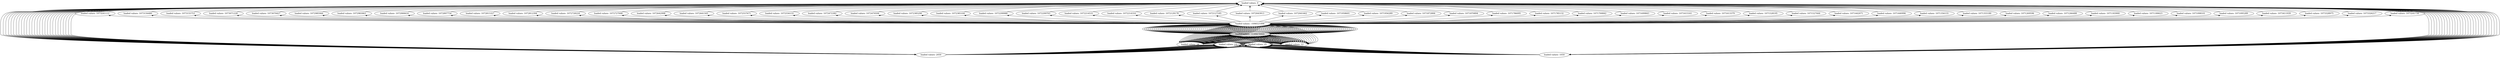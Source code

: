 digraph {
	"loaded values- 0"
	"loaded values- 2050"
	"loaded values- 2050" -> "loaded values- 0" [dir=back]
	"loaded values- 13"
	"loaded values- 13" -> "loaded values- 2050" [dir=back]
	"loaded values- -1246676664"
	"loaded values- -1246676664" -> "loaded values- 13" [dir=back]
	"loaded values- -1090521896"
	"loaded values- -1090521896" -> "loaded values- -1246676664" [dir=back]
	"loaded values- 12"
	"loaded values- 12" -> "loaded values- -1090521896" [dir=back]
	"loaded values- -1246676664"
	"loaded values- -1246676664" -> "loaded values- 12" [dir=back]
	"loaded values- -1090521896"
	"loaded values- -1090521896" -> "loaded values- -1246676664" [dir=back]
	"loaded values- 1073411939"
	"loaded values- 1073411939" -> "loaded values- -1090521896" [dir=back]
	"loaded values- 0"
	"loaded values- 0" -> "loaded values- 1073411939" [dir=back]
	"loaded values- 1050"
	"loaded values- 1050" -> "loaded values- 0" [dir=back]
	"loaded values- 25"
	"loaded values- 25" -> "loaded values- 1050" [dir=back]
	"loaded values- -1246676664"
	"loaded values- -1246676664" -> "loaded values- 25" [dir=back]
	"loaded values- -1090521896"
	"loaded values- -1090521896" -> "loaded values- -1246676664" [dir=back]
	"loaded values- 24"
	"loaded values- 24" -> "loaded values- -1090521896" [dir=back]
	"loaded values- -1246676664"
	"loaded values- -1246676664" -> "loaded values- 24" [dir=back]
	"loaded values- -1090521896"
	"loaded values- -1090521896" -> "loaded values- -1246676664" [dir=back]
	"loaded values- 1073328975"
	"loaded values- 1073328975" -> "loaded values- -1090521896" [dir=back]
	"loaded values- 0"
	"loaded values- 0" -> "loaded values- 1073328975" [dir=back]
	"loaded values- 2050"
	"loaded values- 2050" -> "loaded values- 0" [dir=back]
	"loaded values- 13"
	"loaded values- 13" -> "loaded values- 2050" [dir=back]
	"loaded values- -1246676664"
	"loaded values- -1246676664" -> "loaded values- 13" [dir=back]
	"loaded values- -1090521896"
	"loaded values- -1090521896" -> "loaded values- -1246676664" [dir=back]
	"loaded values- 12"
	"loaded values- 12" -> "loaded values- -1090521896" [dir=back]
	"loaded values- -1246676664"
	"loaded values- -1246676664" -> "loaded values- 12" [dir=back]
	"loaded values- -1090521896"
	"loaded values- -1090521896" -> "loaded values- -1246676664" [dir=back]
	"loaded values- 1073326217"
	"loaded values- 1073326217" -> "loaded values- -1090521896" [dir=back]
	"loaded values- 0"
	"loaded values- 0" -> "loaded values- 1073326217" [dir=back]
	"loaded values- 1050"
	"loaded values- 1050" -> "loaded values- 0" [dir=back]
	"loaded values- 25"
	"loaded values- 25" -> "loaded values- 1050" [dir=back]
	"loaded values- -1246676664"
	"loaded values- -1246676664" -> "loaded values- 25" [dir=back]
	"loaded values- -1090521896"
	"loaded values- -1090521896" -> "loaded values- -1246676664" [dir=back]
	"loaded values- 24"
	"loaded values- 24" -> "loaded values- -1090521896" [dir=back]
	"loaded values- -1246676664"
	"loaded values- -1246676664" -> "loaded values- 24" [dir=back]
	"loaded values- -1090521896"
	"loaded values- -1090521896" -> "loaded values- -1246676664" [dir=back]
	"loaded values- 1073241730"
	"loaded values- 1073241730" -> "loaded values- -1090521896" [dir=back]
	"loaded values- 0"
	"loaded values- 0" -> "loaded values- 1073241730" [dir=back]
	"loaded values- 2050"
	"loaded values- 2050" -> "loaded values- 0" [dir=back]
	"loaded values- 13"
	"loaded values- 13" -> "loaded values- 2050" [dir=back]
	"loaded values- -1246676664"
	"loaded values- -1246676664" -> "loaded values- 13" [dir=back]
	"loaded values- -1090521896"
	"loaded values- -1090521896" -> "loaded values- -1246676664" [dir=back]
	"loaded values- 12"
	"loaded values- 12" -> "loaded values- -1090521896" [dir=back]
	"loaded values- -1246676664"
	"loaded values- -1246676664" -> "loaded values- 12" [dir=back]
	"loaded values- -1090521896"
	"loaded values- -1090521896" -> "loaded values- -1246676664" [dir=back]
	"loaded values- 1073241112"
	"loaded values- 1073241112" -> "loaded values- -1090521896" [dir=back]
	"loaded values- 0"
	"loaded values- 0" -> "loaded values- 1073241112" [dir=back]
	"loaded values- 1050"
	"loaded values- 1050" -> "loaded values- 0" [dir=back]
	"loaded values- 25"
	"loaded values- 25" -> "loaded values- 1050" [dir=back]
	"loaded values- -1246676664"
	"loaded values- -1246676664" -> "loaded values- 25" [dir=back]
	"loaded values- -1090521896"
	"loaded values- -1090521896" -> "loaded values- -1246676664" [dir=back]
	"loaded values- 24"
	"loaded values- 24" -> "loaded values- -1090521896" [dir=back]
	"loaded values- -1246676664"
	"loaded values- -1246676664" -> "loaded values- 24" [dir=back]
	"loaded values- -1090521896"
	"loaded values- -1090521896" -> "loaded values- -1246676664" [dir=back]
	"loaded values- 1073156480"
	"loaded values- 1073156480" -> "loaded values- -1090521896" [dir=back]
	"loaded values- 0"
	"loaded values- 0" -> "loaded values- 1073156480" [dir=back]
	"loaded values- 2050"
	"loaded values- 2050" -> "loaded values- 0" [dir=back]
	"loaded values- 13"
	"loaded values- 13" -> "loaded values- 2050" [dir=back]
	"loaded values- -1246676664"
	"loaded values- -1246676664" -> "loaded values- 13" [dir=back]
	"loaded values- -1090521896"
	"loaded values- -1090521896" -> "loaded values- -1246676664" [dir=back]
	"loaded values- 12"
	"loaded values- 12" -> "loaded values- -1090521896" [dir=back]
	"loaded values- -1246676664"
	"loaded values- -1246676664" -> "loaded values- 12" [dir=back]
	"loaded values- -1090521896"
	"loaded values- -1090521896" -> "loaded values- -1246676664" [dir=back]
	"loaded values- 1073155753"
	"loaded values- 1073155753" -> "loaded values- -1090521896" [dir=back]
	"loaded values- 0"
	"loaded values- 0" -> "loaded values- 1073155753" [dir=back]
	"loaded values- 1050"
	"loaded values- 1050" -> "loaded values- 0" [dir=back]
	"loaded values- 25"
	"loaded values- 25" -> "loaded values- 1050" [dir=back]
	"loaded values- -1246676664"
	"loaded values- -1246676664" -> "loaded values- 25" [dir=back]
	"loaded values- -1090521896"
	"loaded values- -1090521896" -> "loaded values- -1246676664" [dir=back]
	"loaded values- 24"
	"loaded values- 24" -> "loaded values- -1090521896" [dir=back]
	"loaded values- -1246676664"
	"loaded values- -1246676664" -> "loaded values- 24" [dir=back]
	"loaded values- -1090521896"
	"loaded values- -1090521896" -> "loaded values- -1246676664" [dir=back]
	"loaded values- 1073071228"
	"loaded values- 1073071228" -> "loaded values- -1090521896" [dir=back]
	"loaded values- 0"
	"loaded values- 0" -> "loaded values- 1073071228" [dir=back]
	"loaded values- 2050"
	"loaded values- 2050" -> "loaded values- 0" [dir=back]
	"loaded values- 13"
	"loaded values- 13" -> "loaded values- 2050" [dir=back]
	"loaded values- -1246676664"
	"loaded values- -1246676664" -> "loaded values- 13" [dir=back]
	"loaded values- -1090521896"
	"loaded values- -1090521896" -> "loaded values- -1246676664" [dir=back]
	"loaded values- 12"
	"loaded values- 12" -> "loaded values- -1090521896" [dir=back]
	"loaded values- -1246676664"
	"loaded values- -1246676664" -> "loaded values- 12" [dir=back]
	"loaded values- -1090521896"
	"loaded values- -1090521896" -> "loaded values- -1246676664" [dir=back]
	"loaded values- 1073070427"
	"loaded values- 1073070427" -> "loaded values- -1090521896" [dir=back]
	"loaded values- 0"
	"loaded values- 0" -> "loaded values- 1073070427" [dir=back]
	"loaded values- 1050"
	"loaded values- 1050" -> "loaded values- 0" [dir=back]
	"loaded values- 25"
	"loaded values- 25" -> "loaded values- 1050" [dir=back]
	"loaded values- -1246676664"
	"loaded values- -1246676664" -> "loaded values- 25" [dir=back]
	"loaded values- -1090521896"
	"loaded values- -1090521896" -> "loaded values- -1246676664" [dir=back]
	"loaded values- 24"
	"loaded values- 24" -> "loaded values- -1090521896" [dir=back]
	"loaded values- -1246676664"
	"loaded values- -1246676664" -> "loaded values- 24" [dir=back]
	"loaded values- -1090521896"
	"loaded values- -1090521896" -> "loaded values- -1246676664" [dir=back]
	"loaded values- 1072985944"
	"loaded values- 1072985944" -> "loaded values- -1090521896" [dir=back]
	"loaded values- 0"
	"loaded values- 0" -> "loaded values- 1072985944" [dir=back]
	"loaded values- 2050"
	"loaded values- 2050" -> "loaded values- 0" [dir=back]
	"loaded values- 13"
	"loaded values- 13" -> "loaded values- 2050" [dir=back]
	"loaded values- -1246676664"
	"loaded values- -1246676664" -> "loaded values- 13" [dir=back]
	"loaded values- -1090521896"
	"loaded values- -1090521896" -> "loaded values- -1246676664" [dir=back]
	"loaded values- 12"
	"loaded values- 12" -> "loaded values- -1090521896" [dir=back]
	"loaded values- -1246676664"
	"loaded values- -1246676664" -> "loaded values- 12" [dir=back]
	"loaded values- -1090521896"
	"loaded values- -1090521896" -> "loaded values- -1246676664" [dir=back]
	"loaded values- 1072983063"
	"loaded values- 1072983063" -> "loaded values- -1090521896" [dir=back]
	"loaded values- 0"
	"loaded values- 0" -> "loaded values- 1072983063" [dir=back]
	"loaded values- 1050"
	"loaded values- 1050" -> "loaded values- 0" [dir=back]
	"loaded values- 25"
	"loaded values- 25" -> "loaded values- 1050" [dir=back]
	"loaded values- -1246676664"
	"loaded values- -1246676664" -> "loaded values- 25" [dir=back]
	"loaded values- -1090521896"
	"loaded values- -1090521896" -> "loaded values- -1246676664" [dir=back]
	"loaded values- 24"
	"loaded values- 24" -> "loaded values- -1090521896" [dir=back]
	"loaded values- -1246676664"
	"loaded values- -1246676664" -> "loaded values- 24" [dir=back]
	"loaded values- -1090521896"
	"loaded values- -1090521896" -> "loaded values- -1246676664" [dir=back]
	"loaded values- 1072900616"
	"loaded values- 1072900616" -> "loaded values- -1090521896" [dir=back]
	"loaded values- 0"
	"loaded values- 0" -> "loaded values- 1072900616" [dir=back]
	"loaded values- 2050"
	"loaded values- 2050" -> "loaded values- 0" [dir=back]
	"loaded values- 13"
	"loaded values- 13" -> "loaded values- 2050" [dir=back]
	"loaded values- -1246676664"
	"loaded values- -1246676664" -> "loaded values- 13" [dir=back]
	"loaded values- -1090521896"
	"loaded values- -1090521896" -> "loaded values- -1246676664" [dir=back]
	"loaded values- 12"
	"loaded values- 12" -> "loaded values- -1090521896" [dir=back]
	"loaded values- -1246676664"
	"loaded values- -1246676664" -> "loaded values- 12" [dir=back]
	"loaded values- -1090521896"
	"loaded values- -1090521896" -> "loaded values- -1246676664" [dir=back]
	"loaded values- 1072897754"
	"loaded values- 1072897754" -> "loaded values- -1090521896" [dir=back]
	"loaded values- 0"
	"loaded values- 0" -> "loaded values- 1072897754" [dir=back]
	"loaded values- 1050"
	"loaded values- 1050" -> "loaded values- 0" [dir=back]
	"loaded values- 25"
	"loaded values- 25" -> "loaded values- 1050" [dir=back]
	"loaded values- -1246676664"
	"loaded values- -1246676664" -> "loaded values- 25" [dir=back]
	"loaded values- -1090521896"
	"loaded values- -1090521896" -> "loaded values- -1246676664" [dir=back]
	"loaded values- 24"
	"loaded values- 24" -> "loaded values- -1090521896" [dir=back]
	"loaded values- -1246676664"
	"loaded values- -1246676664" -> "loaded values- 24" [dir=back]
	"loaded values- -1090521896"
	"loaded values- -1090521896" -> "loaded values- -1246676664" [dir=back]
	"loaded values- 1072815327"
	"loaded values- 1072815327" -> "loaded values- -1090521896" [dir=back]
	"loaded values- 0"
	"loaded values- 0" -> "loaded values- 1072815327" [dir=back]
	"loaded values- 2050"
	"loaded values- 2050" -> "loaded values- 0" [dir=back]
	"loaded values- 13"
	"loaded values- 13" -> "loaded values- 2050" [dir=back]
	"loaded values- -1246676664"
	"loaded values- -1246676664" -> "loaded values- 13" [dir=back]
	"loaded values- -1090521896"
	"loaded values- -1090521896" -> "loaded values- -1246676664" [dir=back]
	"loaded values- 12"
	"loaded values- 12" -> "loaded values- -1090521896" [dir=back]
	"loaded values- -1246676664"
	"loaded values- -1246676664" -> "loaded values- 12" [dir=back]
	"loaded values- -1090521896"
	"loaded values- -1090521896" -> "loaded values- -1246676664" [dir=back]
	"loaded values- 1072812394"
	"loaded values- 1072812394" -> "loaded values- -1090521896" [dir=back]
	"loaded values- 0"
	"loaded values- 0" -> "loaded values- 1072812394" [dir=back]
	"loaded values- 1050"
	"loaded values- 1050" -> "loaded values- 0" [dir=back]
	"loaded values- 25"
	"loaded values- 25" -> "loaded values- 1050" [dir=back]
	"loaded values- -1246676664"
	"loaded values- -1246676664" -> "loaded values- 25" [dir=back]
	"loaded values- -1090521896"
	"loaded values- -1090521896" -> "loaded values- -1246676664" [dir=back]
	"loaded values- 24"
	"loaded values- 24" -> "loaded values- -1090521896" [dir=back]
	"loaded values- -1246676664"
	"loaded values- -1246676664" -> "loaded values- 24" [dir=back]
	"loaded values- -1090521896"
	"loaded values- -1090521896" -> "loaded values- -1246676664" [dir=back]
	"loaded values- 1072728224"
	"loaded values- 1072728224" -> "loaded values- -1090521896" [dir=back]
	"loaded values- 0"
	"loaded values- 0" -> "loaded values- 1072728224" [dir=back]
	"loaded values- 2050"
	"loaded values- 2050" -> "loaded values- 0" [dir=back]
	"loaded values- 13"
	"loaded values- 13" -> "loaded values- 2050" [dir=back]
	"loaded values- -1246676664"
	"loaded values- -1246676664" -> "loaded values- 13" [dir=back]
	"loaded values- -1090521896"
	"loaded values- -1090521896" -> "loaded values- -1246676664" [dir=back]
	"loaded values- 12"
	"loaded values- 12" -> "loaded values- -1090521896" [dir=back]
	"loaded values- -1246676664"
	"loaded values- -1246676664" -> "loaded values- 12" [dir=back]
	"loaded values- -1090521896"
	"loaded values- -1090521896" -> "loaded values- -1246676664" [dir=back]
	"loaded values- 1072727008"
	"loaded values- 1072727008" -> "loaded values- -1090521896" [dir=back]
	"loaded values- 0"
	"loaded values- 0" -> "loaded values- 1072727008" [dir=back]
	"loaded values- 1050"
	"loaded values- 1050" -> "loaded values- 0" [dir=back]
	"loaded values- 25"
	"loaded values- 25" -> "loaded values- 1050" [dir=back]
	"loaded values- -1246676664"
	"loaded values- -1246676664" -> "loaded values- 25" [dir=back]
	"loaded values- -1090521896"
	"loaded values- -1090521896" -> "loaded values- -1246676664" [dir=back]
	"loaded values- 24"
	"loaded values- 24" -> "loaded values- -1090521896" [dir=back]
	"loaded values- -1246676664"
	"loaded values- -1246676664" -> "loaded values- 24" [dir=back]
	"loaded values- -1090521896"
	"loaded values- -1090521896" -> "loaded values- -1246676664" [dir=back]
	"loaded values- 1072642998"
	"loaded values- 1072642998" -> "loaded values- -1090521896" [dir=back]
	"loaded values- 0"
	"loaded values- 0" -> "loaded values- 1072642998" [dir=back]
	"loaded values- 2050"
	"loaded values- 2050" -> "loaded values- 0" [dir=back]
	"loaded values- 13"
	"loaded values- 13" -> "loaded values- 2050" [dir=back]
	"loaded values- -1246676664"
	"loaded values- -1246676664" -> "loaded values- 13" [dir=back]
	"loaded values- -1090521896"
	"loaded values- -1090521896" -> "loaded values- -1246676664" [dir=back]
	"loaded values- 12"
	"loaded values- 12" -> "loaded values- -1090521896" [dir=back]
	"loaded values- -1246676664"
	"loaded values- -1246676664" -> "loaded values- 12" [dir=back]
	"loaded values- -1090521896"
	"loaded values- -1090521896" -> "loaded values- -1246676664" [dir=back]
	"loaded values- 1072641505"
	"loaded values- 1072641505" -> "loaded values- -1090521896" [dir=back]
	"loaded values- 0"
	"loaded values- 0" -> "loaded values- 1072641505" [dir=back]
	"loaded values- 1050"
	"loaded values- 1050" -> "loaded values- 0" [dir=back]
	"loaded values- 25"
	"loaded values- 25" -> "loaded values- 1050" [dir=back]
	"loaded values- -1246676664"
	"loaded values- -1246676664" -> "loaded values- 25" [dir=back]
	"loaded values- -1090521896"
	"loaded values- -1090521896" -> "loaded values- -1246676664" [dir=back]
	"loaded values- 24"
	"loaded values- 24" -> "loaded values- -1090521896" [dir=back]
	"loaded values- -1246676664"
	"loaded values- -1246676664" -> "loaded values- 24" [dir=back]
	"loaded values- -1090521896"
	"loaded values- -1090521896" -> "loaded values- -1246676664" [dir=back]
	"loaded values- 1072557671"
	"loaded values- 1072557671" -> "loaded values- -1090521896" [dir=back]
	"loaded values- 0"
	"loaded values- 0" -> "loaded values- 1072557671" [dir=back]
	"loaded values- 2050"
	"loaded values- 2050" -> "loaded values- 0" [dir=back]
	"loaded values- 13"
	"loaded values- 13" -> "loaded values- 2050" [dir=back]
	"loaded values- -1246676664"
	"loaded values- -1246676664" -> "loaded values- 13" [dir=back]
	"loaded values- -1090521896"
	"loaded values- -1090521896" -> "loaded values- -1246676664" [dir=back]
	"loaded values- 12"
	"loaded values- 12" -> "loaded values- -1090521896" [dir=back]
	"loaded values- -1246676664"
	"loaded values- -1246676664" -> "loaded values- 12" [dir=back]
	"loaded values- -1090521896"
	"loaded values- -1090521896" -> "loaded values- -1246676664" [dir=back]
	"loaded values- 1072556155"
	"loaded values- 1072556155" -> "loaded values- -1090521896" [dir=back]
	"loaded values- 0"
	"loaded values- 0" -> "loaded values- 1072556155" [dir=back]
	"loaded values- 1050"
	"loaded values- 1050" -> "loaded values- 0" [dir=back]
	"loaded values- 25"
	"loaded values- 25" -> "loaded values- 1050" [dir=back]
	"loaded values- -1246676664"
	"loaded values- -1246676664" -> "loaded values- 25" [dir=back]
	"loaded values- -1090521896"
	"loaded values- -1090521896" -> "loaded values- -1246676664" [dir=back]
	"loaded values- 24"
	"loaded values- 24" -> "loaded values- -1090521896" [dir=back]
	"loaded values- -1246676664"
	"loaded values- -1246676664" -> "loaded values- 24" [dir=back]
	"loaded values- -1090521896"
	"loaded values- -1090521896" -> "loaded values- -1246676664" [dir=back]
	"loaded values- 1072472382"
	"loaded values- 1072472382" -> "loaded values- -1090521896" [dir=back]
	"loaded values- 0"
	"loaded values- 0" -> "loaded values- 1072472382" [dir=back]
	"loaded values- 2050"
	"loaded values- 2050" -> "loaded values- 0" [dir=back]
	"loaded values- 13"
	"loaded values- 13" -> "loaded values- 2050" [dir=back]
	"loaded values- -1246676664"
	"loaded values- -1246676664" -> "loaded values- 13" [dir=back]
	"loaded values- -1090521896"
	"loaded values- -1090521896" -> "loaded values- -1246676664" [dir=back]
	"loaded values- 12"
	"loaded values- 12" -> "loaded values- -1090521896" [dir=back]
	"loaded values- -1246676664"
	"loaded values- -1246676664" -> "loaded values- 12" [dir=back]
	"loaded values- -1090521896"
	"loaded values- -1090521896" -> "loaded values- -1246676664" [dir=back]
	"loaded values- 1072470594"
	"loaded values- 1072470594" -> "loaded values- -1090521896" [dir=back]
	"loaded values- 0"
	"loaded values- 0" -> "loaded values- 1072470594" [dir=back]
	"loaded values- 1050"
	"loaded values- 1050" -> "loaded values- 0" [dir=back]
	"loaded values- 25"
	"loaded values- 25" -> "loaded values- 1050" [dir=back]
	"loaded values- -1246676664"
	"loaded values- -1246676664" -> "loaded values- 25" [dir=back]
	"loaded values- -1090521896"
	"loaded values- -1090521896" -> "loaded values- -1246676664" [dir=back]
	"loaded values- 24"
	"loaded values- 24" -> "loaded values- -1090521896" [dir=back]
	"loaded values- -1246676664"
	"loaded values- -1246676664" -> "loaded values- 24" [dir=back]
	"loaded values- -1090521896"
	"loaded values- -1090521896" -> "loaded values- -1246676664" [dir=back]
	"loaded values- 1072385290"
	"loaded values- 1072385290" -> "loaded values- -1090521896" [dir=back]
	"loaded values- 0"
	"loaded values- 0" -> "loaded values- 1072385290" [dir=back]
	"loaded values- 2050"
	"loaded values- 2050" -> "loaded values- 0" [dir=back]
	"loaded values- 13"
	"loaded values- 13" -> "loaded values- 2050" [dir=back]
	"loaded values- -1246676664"
	"loaded values- -1246676664" -> "loaded values- 13" [dir=back]
	"loaded values- -1090521896"
	"loaded values- -1090521896" -> "loaded values- -1246676664" [dir=back]
	"loaded values- 12"
	"loaded values- 12" -> "loaded values- -1090521896" [dir=back]
	"loaded values- -1246676664"
	"loaded values- -1246676664" -> "loaded values- 12" [dir=back]
	"loaded values- -1090521896"
	"loaded values- -1090521896" -> "loaded values- -1246676664" [dir=back]
	"loaded values- 1072385104"
	"loaded values- 1072385104" -> "loaded values- -1090521896" [dir=back]
	"loaded values- 0"
	"loaded values- 0" -> "loaded values- 1072385104" [dir=back]
	"loaded values- 1050"
	"loaded values- 1050" -> "loaded values- 0" [dir=back]
	"loaded values- 25"
	"loaded values- 25" -> "loaded values- 1050" [dir=back]
	"loaded values- -1246676664"
	"loaded values- -1246676664" -> "loaded values- 25" [dir=back]
	"loaded values- -1090521896"
	"loaded values- -1090521896" -> "loaded values- -1246676664" [dir=back]
	"loaded values- 24"
	"loaded values- 24" -> "loaded values- -1090521896" [dir=back]
	"loaded values- -1246676664"
	"loaded values- -1246676664" -> "loaded values- 24" [dir=back]
	"loaded values- -1090521896"
	"loaded values- -1090521896" -> "loaded values- -1246676664" [dir=back]
	"loaded values- 1072299988"
	"loaded values- 1072299988" -> "loaded values- -1090521896" [dir=back]
	"loaded values- 0"
	"loaded values- 0" -> "loaded values- 1072299988" [dir=back]
	"loaded values- 2050"
	"loaded values- 2050" -> "loaded values- 0" [dir=back]
	"loaded values- 13"
	"loaded values- 13" -> "loaded values- 2050" [dir=back]
	"loaded values- -1246676664"
	"loaded values- -1246676664" -> "loaded values- 13" [dir=back]
	"loaded values- -1090521896"
	"loaded values- -1090521896" -> "loaded values- -1246676664" [dir=back]
	"loaded values- 12"
	"loaded values- 12" -> "loaded values- -1090521896" [dir=back]
	"loaded values- -1246676664"
	"loaded values- -1246676664" -> "loaded values- 12" [dir=back]
	"loaded values- -1090521896"
	"loaded values- -1090521896" -> "loaded values- -1246676664" [dir=back]
	"loaded values- 1072299703"
	"loaded values- 1072299703" -> "loaded values- -1090521896" [dir=back]
	"loaded values- 0"
	"loaded values- 0" -> "loaded values- 1072299703" [dir=back]
	"loaded values- 1050"
	"loaded values- 1050" -> "loaded values- 0" [dir=back]
	"loaded values- 25"
	"loaded values- 25" -> "loaded values- 1050" [dir=back]
	"loaded values- -1246676664"
	"loaded values- -1246676664" -> "loaded values- 25" [dir=back]
	"loaded values- -1090521896"
	"loaded values- -1090521896" -> "loaded values- -1246676664" [dir=back]
	"loaded values- 24"
	"loaded values- 24" -> "loaded values- -1090521896" [dir=back]
	"loaded values- -1246676664"
	"loaded values- -1246676664" -> "loaded values- 24" [dir=back]
	"loaded values- -1090521896"
	"loaded values- -1090521896" -> "loaded values- -1246676664" [dir=back]
	"loaded values- 1072214531"
	"loaded values- 1072214531" -> "loaded values- -1090521896" [dir=back]
	"loaded values- 0"
	"loaded values- 0" -> "loaded values- 1072214531" [dir=back]
	"loaded values- 2050"
	"loaded values- 2050" -> "loaded values- 0" [dir=back]
	"loaded values- 13"
	"loaded values- 13" -> "loaded values- 2050" [dir=back]
	"loaded values- -1246676664"
	"loaded values- -1246676664" -> "loaded values- 13" [dir=back]
	"loaded values- -1090521896"
	"loaded values- -1090521896" -> "loaded values- -1246676664" [dir=back]
	"loaded values- 12"
	"loaded values- 12" -> "loaded values- -1090521896" [dir=back]
	"loaded values- -1246676664"
	"loaded values- -1246676664" -> "loaded values- 12" [dir=back]
	"loaded values- -1090521896"
	"loaded values- -1090521896" -> "loaded values- -1246676664" [dir=back]
	"loaded values- 1072214316"
	"loaded values- 1072214316" -> "loaded values- -1090521896" [dir=back]
	"loaded values- 0"
	"loaded values- 0" -> "loaded values- 1072214316" [dir=back]
	"loaded values- 1050"
	"loaded values- 1050" -> "loaded values- 0" [dir=back]
	"loaded values- 25"
	"loaded values- 25" -> "loaded values- 1050" [dir=back]
	"loaded values- -1246676664"
	"loaded values- -1246676664" -> "loaded values- 25" [dir=back]
	"loaded values- -1090521896"
	"loaded values- -1090521896" -> "loaded values- -1246676664" [dir=back]
	"loaded values- 24"
	"loaded values- 24" -> "loaded values- -1090521896" [dir=back]
	"loaded values- -1246676664"
	"loaded values- -1246676664" -> "loaded values- 24" [dir=back]
	"loaded values- -1090521896"
	"loaded values- -1090521896" -> "loaded values- -1246676664" [dir=back]
	"loaded values- 1072129178"
	"loaded values- 1072129178" -> "loaded values- -1090521896" [dir=back]
	"loaded values- 0"
	"loaded values- 0" -> "loaded values- 1072129178" [dir=back]
	"loaded values- 2050"
	"loaded values- 2050" -> "loaded values- 0" [dir=back]
	"loaded values- 13"
	"loaded values- 13" -> "loaded values- 2050" [dir=back]
	"loaded values- -1246676664"
	"loaded values- -1246676664" -> "loaded values- 13" [dir=back]
	"loaded values- -1090521896"
	"loaded values- -1090521896" -> "loaded values- -1246676664" [dir=back]
	"loaded values- 12"
	"loaded values- 12" -> "loaded values- -1090521896" [dir=back]
	"loaded values- -1246676664"
	"loaded values- -1246676664" -> "loaded values- 12" [dir=back]
	"loaded values- -1090521896"
	"loaded values- -1090521896" -> "loaded values- -1246676664" [dir=back]
	"loaded values- 1072127185"
	"loaded values- 1072127185" -> "loaded values- -1090521896" [dir=back]
	"loaded values- 0"
	"loaded values- 0" -> "loaded values- 1072127185" [dir=back]
	"loaded values- 1050"
	"loaded values- 1050" -> "loaded values- 0" [dir=back]
	"loaded values- 25"
	"loaded values- 25" -> "loaded values- 1050" [dir=back]
	"loaded values- -1246676664"
	"loaded values- -1246676664" -> "loaded values- 25" [dir=back]
	"loaded values- -1090521896"
	"loaded values- -1090521896" -> "loaded values- -1246676664" [dir=back]
	"loaded values- 24"
	"loaded values- 24" -> "loaded values- -1090521896" [dir=back]
	"loaded values- -1246676664"
	"loaded values- -1246676664" -> "loaded values- 24" [dir=back]
	"loaded values- -1090521896"
	"loaded values- -1090521896" -> "loaded values- -1246676664" [dir=back]
	"loaded values- 1072043913"
	"loaded values- 1072043913" -> "loaded values- -1090521896" [dir=back]
	"loaded values- 0"
	"loaded values- 0" -> "loaded values- 1072043913" [dir=back]
	"loaded values- 2050"
	"loaded values- 2050" -> "loaded values- 0" [dir=back]
	"loaded values- 13"
	"loaded values- 13" -> "loaded values- 2050" [dir=back]
	"loaded values- -1246676664"
	"loaded values- -1246676664" -> "loaded values- 13" [dir=back]
	"loaded values- -1090521896"
	"loaded values- -1090521896" -> "loaded values- -1246676664" [dir=back]
	"loaded values- 12"
	"loaded values- 12" -> "loaded values- -1090521896" [dir=back]
	"loaded values- -1246676664"
	"loaded values- -1246676664" -> "loaded values- 12" [dir=back]
	"loaded values- -1090521896"
	"loaded values- -1090521896" -> "loaded values- -1246676664" [dir=back]
	"loaded values- 1072041662"
	"loaded values- 1072041662" -> "loaded values- -1090521896" [dir=back]
	"loaded values- 0"
	"loaded values- 0" -> "loaded values- 1072041662" [dir=back]
	"loaded values- 1050"
	"loaded values- 1050" -> "loaded values- 0" [dir=back]
	"loaded values- 25"
	"loaded values- 25" -> "loaded values- 1050" [dir=back]
	"loaded values- -1246676664"
	"loaded values- -1246676664" -> "loaded values- 25" [dir=back]
	"loaded values- -1090521896"
	"loaded values- -1090521896" -> "loaded values- -1246676664" [dir=back]
	"loaded values- 24"
	"loaded values- 24" -> "loaded values- -1090521896" [dir=back]
	"loaded values- -1246676664"
	"loaded values- -1246676664" -> "loaded values- 24" [dir=back]
	"loaded values- -1090521896"
	"loaded values- -1090521896" -> "loaded values- -1246676664" [dir=back]
	"loaded values- 1071958601"
	"loaded values- 1071958601" -> "loaded values- -1090521896" [dir=back]
	"loaded values- 0"
	"loaded values- 0" -> "loaded values- 1071958601" [dir=back]
	"loaded values- 2050"
	"loaded values- 2050" -> "loaded values- 0" [dir=back]
	"loaded values- 13"
	"loaded values- 13" -> "loaded values- 2050" [dir=back]
	"loaded values- -1246676664"
	"loaded values- -1246676664" -> "loaded values- 13" [dir=back]
	"loaded values- -1090521896"
	"loaded values- -1090521896" -> "loaded values- -1246676664" [dir=back]
	"loaded values- 12"
	"loaded values- 12" -> "loaded values- -1090521896" [dir=back]
	"loaded values- -1246676664"
	"loaded values- -1246676664" -> "loaded values- 12" [dir=back]
	"loaded values- -1090521896"
	"loaded values- -1090521896" -> "loaded values- -1246676664" [dir=back]
	"loaded values- 1071956289"
	"loaded values- 1071956289" -> "loaded values- -1090521896" [dir=back]
	"loaded values- 0"
	"loaded values- 0" -> "loaded values- 1071956289" [dir=back]
	"loaded values- 1050"
	"loaded values- 1050" -> "loaded values- 0" [dir=back]
	"loaded values- 25"
	"loaded values- 25" -> "loaded values- 1050" [dir=back]
	"loaded values- -1246676664"
	"loaded values- -1246676664" -> "loaded values- 25" [dir=back]
	"loaded values- -1090521896"
	"loaded values- -1090521896" -> "loaded values- -1246676664" [dir=back]
	"loaded values- 24"
	"loaded values- 24" -> "loaded values- -1090521896" [dir=back]
	"loaded values- -1246676664"
	"loaded values- -1246676664" -> "loaded values- 24" [dir=back]
	"loaded values- -1090521896"
	"loaded values- -1090521896" -> "loaded values- -1246676664" [dir=back]
	"loaded values- 1071872806"
	"loaded values- 1071872806" -> "loaded values- -1090521896" [dir=back]
	"loaded values- 0"
	"loaded values- 0" -> "loaded values- 1071872806" [dir=back]
	"loaded values- 2050"
	"loaded values- 2050" -> "loaded values- 0" [dir=back]
	"loaded values- 13"
	"loaded values- 13" -> "loaded values- 2050" [dir=back]
	"loaded values- -1246676664"
	"loaded values- -1246676664" -> "loaded values- 13" [dir=back]
	"loaded values- -1090521896"
	"loaded values- -1090521896" -> "loaded values- -1246676664" [dir=back]
	"loaded values- 12"
	"loaded values- 12" -> "loaded values- -1090521896" [dir=back]
	"loaded values- -1246676664"
	"loaded values- -1246676664" -> "loaded values- 12" [dir=back]
	"loaded values- -1090521896"
	"loaded values- -1090521896" -> "loaded values- -1246676664" [dir=back]
	"loaded values- 1071870894"
	"loaded values- 1071870894" -> "loaded values- -1090521896" [dir=back]
	"loaded values- 0"
	"loaded values- 0" -> "loaded values- 1071870894" [dir=back]
	"loaded values- 1050"
	"loaded values- 1050" -> "loaded values- 0" [dir=back]
	"loaded values- 25"
	"loaded values- 25" -> "loaded values- 1050" [dir=back]
	"loaded values- -1246676664"
	"loaded values- -1246676664" -> "loaded values- 25" [dir=back]
	"loaded values- -1090521896"
	"loaded values- -1090521896" -> "loaded values- -1246676664" [dir=back]
	"loaded values- 24"
	"loaded values- 24" -> "loaded values- -1090521896" [dir=back]
	"loaded values- -1246676664"
	"loaded values- -1246676664" -> "loaded values- 24" [dir=back]
	"loaded values- -1090521896"
	"loaded values- -1090521896" -> "loaded values- -1246676664" [dir=back]
	"loaded values- 1071786095"
	"loaded values- 1071786095" -> "loaded values- -1090521896" [dir=back]
	"loaded values- 0"
	"loaded values- 0" -> "loaded values- 1071786095" [dir=back]
	"loaded values- 2050"
	"loaded values- 2050" -> "loaded values- 0" [dir=back]
	"loaded values- 13"
	"loaded values- 13" -> "loaded values- 2050" [dir=back]
	"loaded values- -1246676664"
	"loaded values- -1246676664" -> "loaded values- 13" [dir=back]
	"loaded values- -1090521896"
	"loaded values- -1090521896" -> "loaded values- -1246676664" [dir=back]
	"loaded values- 12"
	"loaded values- 12" -> "loaded values- -1090521896" [dir=back]
	"loaded values- -1246676664"
	"loaded values- -1246676664" -> "loaded values- 12" [dir=back]
	"loaded values- -1090521896"
	"loaded values- -1090521896" -> "loaded values- -1246676664" [dir=back]
	"loaded values- 1071785132"
	"loaded values- 1071785132" -> "loaded values- -1090521896" [dir=back]
	"loaded values- 0"
	"loaded values- 0" -> "loaded values- 1071785132" [dir=back]
	"loaded values- 1050"
	"loaded values- 1050" -> "loaded values- 0" [dir=back]
	"loaded values- 25"
	"loaded values- 25" -> "loaded values- 1050" [dir=back]
	"loaded values- -1246676664"
	"loaded values- -1246676664" -> "loaded values- 25" [dir=back]
	"loaded values- -1090521896"
	"loaded values- -1090521896" -> "loaded values- -1246676664" [dir=back]
	"loaded values- 24"
	"loaded values- 24" -> "loaded values- -1090521896" [dir=back]
	"loaded values- -1246676664"
	"loaded values- -1246676664" -> "loaded values- 24" [dir=back]
	"loaded values- -1090521896"
	"loaded values- -1090521896" -> "loaded values- -1246676664" [dir=back]
	"loaded values- 1071700842"
	"loaded values- 1071700842" -> "loaded values- -1090521896" [dir=back]
	"loaded values- 0"
	"loaded values- 0" -> "loaded values- 1071700842" [dir=back]
	"loaded values- 2050"
	"loaded values- 2050" -> "loaded values- 0" [dir=back]
	"loaded values- 13"
	"loaded values- 13" -> "loaded values- 2050" [dir=back]
	"loaded values- -1246676664"
	"loaded values- -1246676664" -> "loaded values- 13" [dir=back]
	"loaded values- -1090521896"
	"loaded values- -1090521896" -> "loaded values- -1246676664" [dir=back]
	"loaded values- 12"
	"loaded values- 12" -> "loaded values- -1090521896" [dir=back]
	"loaded values- -1246676664"
	"loaded values- -1246676664" -> "loaded values- 12" [dir=back]
	"loaded values- -1090521896"
	"loaded values- -1090521896" -> "loaded values- -1246676664" [dir=back]
	"loaded values- 1071699843"
	"loaded values- 1071699843" -> "loaded values- -1090521896" [dir=back]
	"loaded values- 0"
	"loaded values- 0" -> "loaded values- 1071699843" [dir=back]
	"loaded values- 1050"
	"loaded values- 1050" -> "loaded values- 0" [dir=back]
	"loaded values- 25"
	"loaded values- 25" -> "loaded values- 1050" [dir=back]
	"loaded values- -1246676664"
	"loaded values- -1246676664" -> "loaded values- 25" [dir=back]
	"loaded values- -1090521896"
	"loaded values- -1090521896" -> "loaded values- -1246676664" [dir=back]
	"loaded values- 24"
	"loaded values- 24" -> "loaded values- -1090521896" [dir=back]
	"loaded values- -1246676664"
	"loaded values- -1246676664" -> "loaded values- 24" [dir=back]
	"loaded values- -1090521896"
	"loaded values- -1090521896" -> "loaded values- -1246676664" [dir=back]
	"loaded values- 1071615161"
	"loaded values- 1071615161" -> "loaded values- -1090521896" [dir=back]
	"loaded values- 0"
	"loaded values- 0" -> "loaded values- 1071615161" [dir=back]
	"loaded values- 2050"
	"loaded values- 2050" -> "loaded values- 0" [dir=back]
	"loaded values- 13"
	"loaded values- 13" -> "loaded values- 2050" [dir=back]
	"loaded values- -1246676664"
	"loaded values- -1246676664" -> "loaded values- 13" [dir=back]
	"loaded values- -1090521896"
	"loaded values- -1090521896" -> "loaded values- -1246676664" [dir=back]
	"loaded values- 12"
	"loaded values- 12" -> "loaded values- -1090521896" [dir=back]
	"loaded values- -1246676664"
	"loaded values- -1246676664" -> "loaded values- 12" [dir=back]
	"loaded values- -1090521896"
	"loaded values- -1090521896" -> "loaded values- -1246676664" [dir=back]
	"loaded values- 1071613379"
	"loaded values- 1071613379" -> "loaded values- -1090521896" [dir=back]
	"loaded values- 0"
	"loaded values- 0" -> "loaded values- 1071613379" [dir=back]
	"loaded values- 1050"
	"loaded values- 1050" -> "loaded values- 0" [dir=back]
	"loaded values- 25"
	"loaded values- 25" -> "loaded values- 1050" [dir=back]
	"loaded values- -1246676664"
	"loaded values- -1246676664" -> "loaded values- 25" [dir=back]
	"loaded values- -1090521896"
	"loaded values- -1090521896" -> "loaded values- -1246676664" [dir=back]
	"loaded values- 24"
	"loaded values- 24" -> "loaded values- -1090521896" [dir=back]
	"loaded values- -1246676664"
	"loaded values- -1246676664" -> "loaded values- 24" [dir=back]
	"loaded values- -1090521896"
	"loaded values- -1090521896" -> "loaded values- -1246676664" [dir=back]
	"loaded values- 1071528195"
	"loaded values- 1071528195" -> "loaded values- -1090521896" [dir=back]
	"loaded values- 0"
	"loaded values- 0" -> "loaded values- 1071528195" [dir=back]
	"loaded values- 2050"
	"loaded values- 2050" -> "loaded values- 0" [dir=back]
	"loaded values- 13"
	"loaded values- 13" -> "loaded values- 2050" [dir=back]
	"loaded values- -1246676664"
	"loaded values- -1246676664" -> "loaded values- 13" [dir=back]
	"loaded values- -1090521896"
	"loaded values- -1090521896" -> "loaded values- -1246676664" [dir=back]
	"loaded values- 12"
	"loaded values- 12" -> "loaded values- -1090521896" [dir=back]
	"loaded values- -1246676664"
	"loaded values- -1246676664" -> "loaded values- 12" [dir=back]
	"loaded values- -1090521896"
	"loaded values- -1090521896" -> "loaded values- -1246676664" [dir=back]
	"loaded values- 1071527444"
	"loaded values- 1071527444" -> "loaded values- -1090521896" [dir=back]
	"loaded values- 0"
	"loaded values- 0" -> "loaded values- 1071527444" [dir=back]
	"loaded values- 1050"
	"loaded values- 1050" -> "loaded values- 0" [dir=back]
	"loaded values- 25"
	"loaded values- 25" -> "loaded values- 1050" [dir=back]
	"loaded values- -1246676664"
	"loaded values- -1246676664" -> "loaded values- 25" [dir=back]
	"loaded values- -1090521896"
	"loaded values- -1090521896" -> "loaded values- -1246676664" [dir=back]
	"loaded values- 24"
	"loaded values- 24" -> "loaded values- -1090521896" [dir=back]
	"loaded values- -1246676664"
	"loaded values- -1246676664" -> "loaded values- 24" [dir=back]
	"loaded values- -1090521896"
	"loaded values- -1090521896" -> "loaded values- -1246676664" [dir=back]
	"loaded values- 1071442071"
	"loaded values- 1071442071" -> "loaded values- -1090521896" [dir=back]
	"loaded values- 0"
	"loaded values- 0" -> "loaded values- 1071442071" [dir=back]
	"loaded values- 2050"
	"loaded values- 2050" -> "loaded values- 0" [dir=back]
	"loaded values- 13"
	"loaded values- 13" -> "loaded values- 2050" [dir=back]
	"loaded values- -1246676664"
	"loaded values- -1246676664" -> "loaded values- 13" [dir=back]
	"loaded values- -1090521896"
	"loaded values- -1090521896" -> "loaded values- -1246676664" [dir=back]
	"loaded values- 12"
	"loaded values- 12" -> "loaded values- -1090521896" [dir=back]
	"loaded values- -1246676664"
	"loaded values- -1246676664" -> "loaded values- 12" [dir=back]
	"loaded values- -1090521896"
	"loaded values- -1090521896" -> "loaded values- -1246676664" [dir=back]
	"loaded values- 1071440996"
	"loaded values- 1071440996" -> "loaded values- -1090521896" [dir=back]
	"loaded values- 0"
	"loaded values- 0" -> "loaded values- 1071440996" [dir=back]
	"loaded values- 1050"
	"loaded values- 1050" -> "loaded values- 0" [dir=back]
	"loaded values- 25"
	"loaded values- 25" -> "loaded values- 1050" [dir=back]
	"loaded values- -1246676664"
	"loaded values- -1246676664" -> "loaded values- 25" [dir=back]
	"loaded values- -1090521896"
	"loaded values- -1090521896" -> "loaded values- -1246676664" [dir=back]
	"loaded values- 24"
	"loaded values- 24" -> "loaded values- -1090521896" [dir=back]
	"loaded values- -1246676664"
	"loaded values- -1246676664" -> "loaded values- 24" [dir=back]
	"loaded values- -1090521896"
	"loaded values- -1090521896" -> "loaded values- -1246676664" [dir=back]
	"loaded values- 1071356155"
	"loaded values- 1071356155" -> "loaded values- -1090521896" [dir=back]
	"loaded values- 0"
	"loaded values- 0" -> "loaded values- 1071356155" [dir=back]
	"loaded values- 2050"
	"loaded values- 2050" -> "loaded values- 0" [dir=back]
	"loaded values- 13"
	"loaded values- 13" -> "loaded values- 2050" [dir=back]
	"loaded values- -1246676664"
	"loaded values- -1246676664" -> "loaded values- 13" [dir=back]
	"loaded values- -1090521896"
	"loaded values- -1090521896" -> "loaded values- -1246676664" [dir=back]
	"loaded values- 12"
	"loaded values- 12" -> "loaded values- -1090521896" [dir=back]
	"loaded values- -1246676664"
	"loaded values- -1246676664" -> "loaded values- 12" [dir=back]
	"loaded values- -1090521896"
	"loaded values- -1090521896" -> "loaded values- -1246676664" [dir=back]
	"loaded values- 1071355180"
	"loaded values- 1071355180" -> "loaded values- -1090521896" [dir=back]
	"loaded values- 0"
	"loaded values- 0" -> "loaded values- 1071355180" [dir=back]
	"loaded values- 1050"
	"loaded values- 1050" -> "loaded values- 0" [dir=back]
	"loaded values- 25"
	"loaded values- 25" -> "loaded values- 1050" [dir=back]
	"loaded values- -1246676664"
	"loaded values- -1246676664" -> "loaded values- 25" [dir=back]
	"loaded values- -1090521896"
	"loaded values- -1090521896" -> "loaded values- -1246676664" [dir=back]
	"loaded values- 24"
	"loaded values- 24" -> "loaded values- -1090521896" [dir=back]
	"loaded values- -1246676664"
	"loaded values- -1246676664" -> "loaded values- 24" [dir=back]
	"loaded values- -1090521896"
	"loaded values- -1090521896" -> "loaded values- -1246676664" [dir=back]
	"loaded values- 1071269596"
	"loaded values- 1071269596" -> "loaded values- -1090521896" [dir=back]
	"loaded values- 0"
	"loaded values- 0" -> "loaded values- 1071269596" [dir=back]
	"loaded values- 2050"
	"loaded values- 2050" -> "loaded values- 0" [dir=back]
	"loaded values- 13"
	"loaded values- 13" -> "loaded values- 2050" [dir=back]
	"loaded values- -1246676664"
	"loaded values- -1246676664" -> "loaded values- 13" [dir=back]
	"loaded values- -1090521896"
	"loaded values- -1090521896" -> "loaded values- -1246676664" [dir=back]
	"loaded values- 12"
	"loaded values- 12" -> "loaded values- -1090521896" [dir=back]
	"loaded values- -1246676664"
	"loaded values- -1246676664" -> "loaded values- 12" [dir=back]
	"loaded values- -1090521896"
	"loaded values- -1090521896" -> "loaded values- -1246676664" [dir=back]
	"loaded values- 1071266488"
	"loaded values- 1071266488" -> "loaded values- -1090521896" [dir=back]
	"loaded values- 0"
	"loaded values- 0" -> "loaded values- 1071266488" [dir=back]
	"loaded values- 1050"
	"loaded values- 1050" -> "loaded values- 0" [dir=back]
	"loaded values- 25"
	"loaded values- 25" -> "loaded values- 1050" [dir=back]
	"loaded values- -1246676664"
	"loaded values- -1246676664" -> "loaded values- 25" [dir=back]
	"loaded values- -1090521896"
	"loaded values- -1090521896" -> "loaded values- -1246676664" [dir=back]
	"loaded values- 24"
	"loaded values- 24" -> "loaded values- -1090521896" [dir=back]
	"loaded values- -1246676664"
	"loaded values- -1246676664" -> "loaded values- 24" [dir=back]
	"loaded values- -1090521896"
	"loaded values- -1090521896" -> "loaded values- -1246676664" [dir=back]
	"loaded values- 1071183900"
	"loaded values- 1071183900" -> "loaded values- -1090521896" [dir=back]
	"loaded values- 0"
	"loaded values- 0" -> "loaded values- 1071183900" [dir=back]
	"loaded values- 2050"
	"loaded values- 2050" -> "loaded values- 0" [dir=back]
	"loaded values- 13"
	"loaded values- 13" -> "loaded values- 2050" [dir=back]
	"loaded values- -1246676664"
	"loaded values- -1246676664" -> "loaded values- 13" [dir=back]
	"loaded values- -1090521896"
	"loaded values- -1090521896" -> "loaded values- -1246676664" [dir=back]
	"loaded values- 12"
	"loaded values- 12" -> "loaded values- -1090521896" [dir=back]
	"loaded values- -1246676664"
	"loaded values- -1246676664" -> "loaded values- 12" [dir=back]
	"loaded values- -1090521896"
	"loaded values- -1090521896" -> "loaded values- -1246676664" [dir=back]
	"loaded values- 1071180623"
	"loaded values- 1071180623" -> "loaded values- -1090521896" [dir=back]
	"loaded values- 0"
	"loaded values- 0" -> "loaded values- 1071180623" [dir=back]
	"loaded values- 1050"
	"loaded values- 1050" -> "loaded values- 0" [dir=back]
	"loaded values- 25"
	"loaded values- 25" -> "loaded values- 1050" [dir=back]
	"loaded values- -1246676664"
	"loaded values- -1246676664" -> "loaded values- 25" [dir=back]
	"loaded values- -1090521896"
	"loaded values- -1090521896" -> "loaded values- -1246676664" [dir=back]
	"loaded values- 24"
	"loaded values- 24" -> "loaded values- -1090521896" [dir=back]
	"loaded values- -1246676664"
	"loaded values- -1246676664" -> "loaded values- 24" [dir=back]
	"loaded values- -1090521896"
	"loaded values- -1090521896" -> "loaded values- -1246676664" [dir=back]
	"loaded values- 1071098101"
	"loaded values- 1071098101" -> "loaded values- -1090521896" [dir=back]
	"loaded values- 0"
	"loaded values- 0" -> "loaded values- 1071098101" [dir=back]
	"loaded values- 2050"
	"loaded values- 2050" -> "loaded values- 0" [dir=back]
	"loaded values- 13"
	"loaded values- 13" -> "loaded values- 2050" [dir=back]
	"loaded values- -1246676664"
	"loaded values- -1246676664" -> "loaded values- 13" [dir=back]
	"loaded values- -1090521896"
	"loaded values- -1090521896" -> "loaded values- -1246676664" [dir=back]
	"loaded values- 12"
	"loaded values- 12" -> "loaded values- -1090521896" [dir=back]
	"loaded values- -1246676664"
	"loaded values- -1246676664" -> "loaded values- 12" [dir=back]
	"loaded values- -1090521896"
	"loaded values- -1090521896" -> "loaded values- -1246676664" [dir=back]
	"loaded values- 1071095289"
	"loaded values- 1071095289" -> "loaded values- -1090521896" [dir=back]
	"loaded values- 0"
	"loaded values- 0" -> "loaded values- 1071095289" [dir=back]
	"loaded values- 1050"
	"loaded values- 1050" -> "loaded values- 0" [dir=back]
	"loaded values- 25"
	"loaded values- 25" -> "loaded values- 1050" [dir=back]
	"loaded values- -1246676664"
	"loaded values- -1246676664" -> "loaded values- 25" [dir=back]
	"loaded values- -1090521896"
	"loaded values- -1090521896" -> "loaded values- -1246676664" [dir=back]
	"loaded values- 24"
	"loaded values- 24" -> "loaded values- -1090521896" [dir=back]
}

